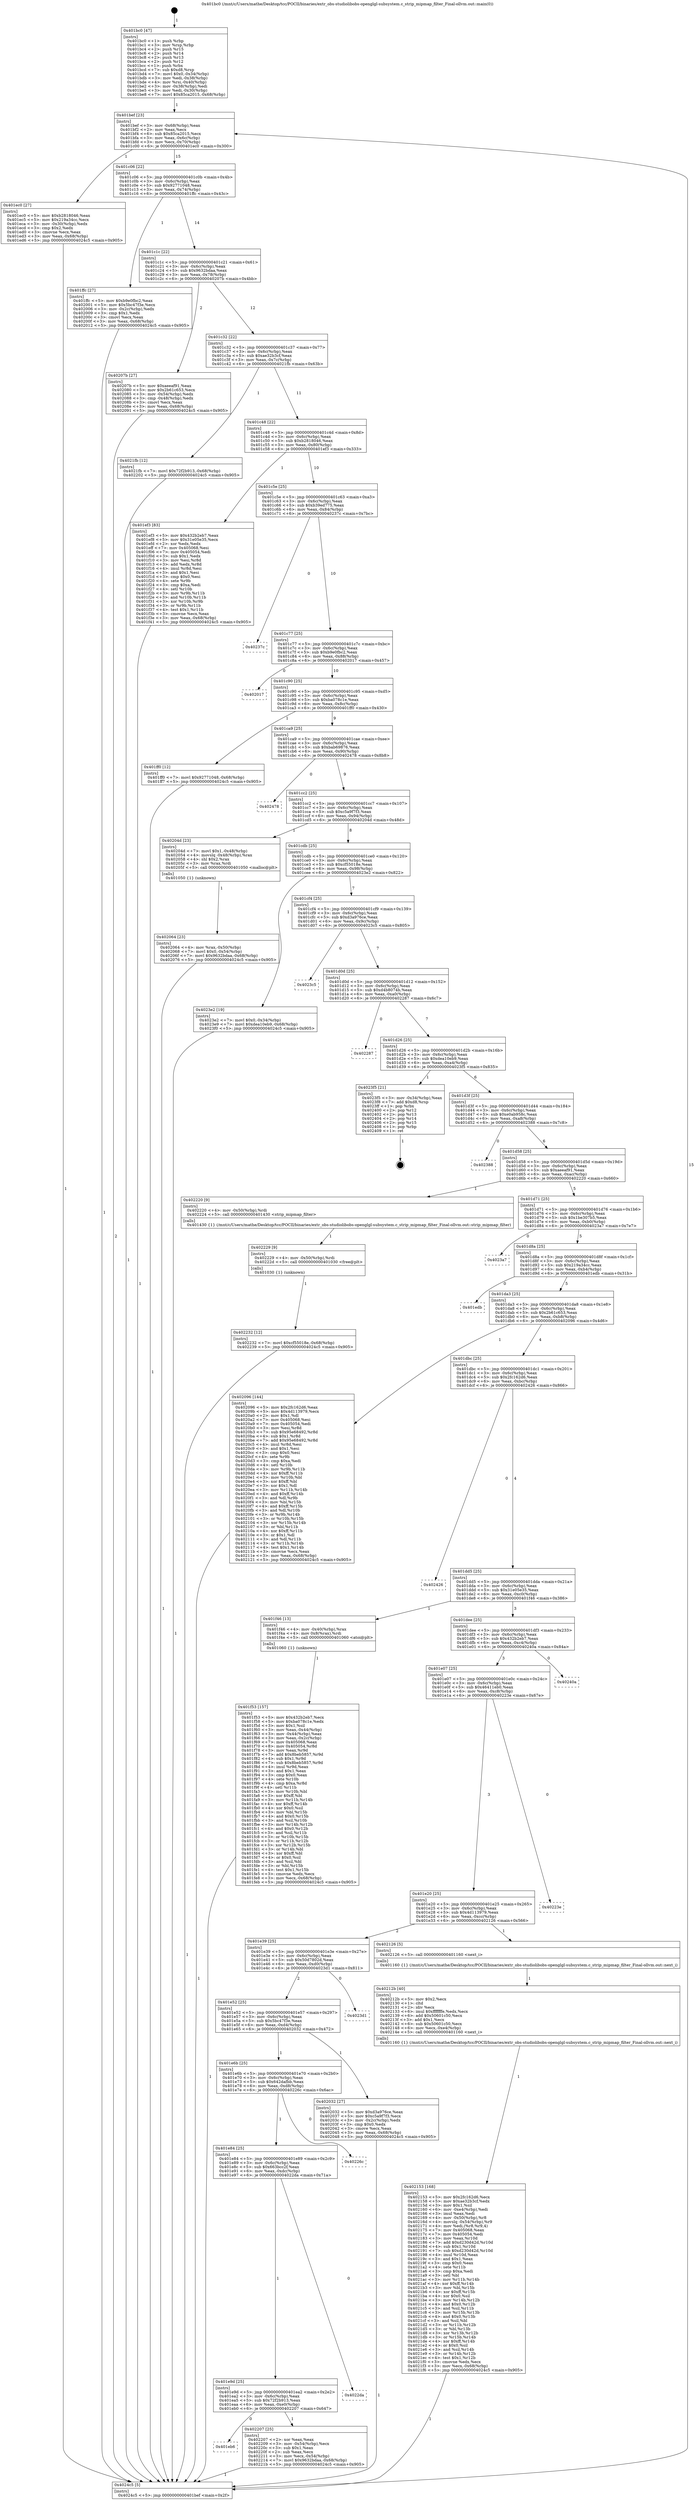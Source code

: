 digraph "0x401bc0" {
  label = "0x401bc0 (/mnt/c/Users/mathe/Desktop/tcc/POCII/binaries/extr_obs-studiolibobs-openglgl-subsystem.c_strip_mipmap_filter_Final-ollvm.out::main(0))"
  labelloc = "t"
  node[shape=record]

  Entry [label="",width=0.3,height=0.3,shape=circle,fillcolor=black,style=filled]
  "0x401bef" [label="{
     0x401bef [23]\l
     | [instrs]\l
     &nbsp;&nbsp;0x401bef \<+3\>: mov -0x68(%rbp),%eax\l
     &nbsp;&nbsp;0x401bf2 \<+2\>: mov %eax,%ecx\l
     &nbsp;&nbsp;0x401bf4 \<+6\>: sub $0x85ca2015,%ecx\l
     &nbsp;&nbsp;0x401bfa \<+3\>: mov %eax,-0x6c(%rbp)\l
     &nbsp;&nbsp;0x401bfd \<+3\>: mov %ecx,-0x70(%rbp)\l
     &nbsp;&nbsp;0x401c00 \<+6\>: je 0000000000401ec0 \<main+0x300\>\l
  }"]
  "0x401ec0" [label="{
     0x401ec0 [27]\l
     | [instrs]\l
     &nbsp;&nbsp;0x401ec0 \<+5\>: mov $0xb2818046,%eax\l
     &nbsp;&nbsp;0x401ec5 \<+5\>: mov $0x219a34cc,%ecx\l
     &nbsp;&nbsp;0x401eca \<+3\>: mov -0x30(%rbp),%edx\l
     &nbsp;&nbsp;0x401ecd \<+3\>: cmp $0x2,%edx\l
     &nbsp;&nbsp;0x401ed0 \<+3\>: cmovne %ecx,%eax\l
     &nbsp;&nbsp;0x401ed3 \<+3\>: mov %eax,-0x68(%rbp)\l
     &nbsp;&nbsp;0x401ed6 \<+5\>: jmp 00000000004024c5 \<main+0x905\>\l
  }"]
  "0x401c06" [label="{
     0x401c06 [22]\l
     | [instrs]\l
     &nbsp;&nbsp;0x401c06 \<+5\>: jmp 0000000000401c0b \<main+0x4b\>\l
     &nbsp;&nbsp;0x401c0b \<+3\>: mov -0x6c(%rbp),%eax\l
     &nbsp;&nbsp;0x401c0e \<+5\>: sub $0x92771048,%eax\l
     &nbsp;&nbsp;0x401c13 \<+3\>: mov %eax,-0x74(%rbp)\l
     &nbsp;&nbsp;0x401c16 \<+6\>: je 0000000000401ffc \<main+0x43c\>\l
  }"]
  "0x4024c5" [label="{
     0x4024c5 [5]\l
     | [instrs]\l
     &nbsp;&nbsp;0x4024c5 \<+5\>: jmp 0000000000401bef \<main+0x2f\>\l
  }"]
  "0x401bc0" [label="{
     0x401bc0 [47]\l
     | [instrs]\l
     &nbsp;&nbsp;0x401bc0 \<+1\>: push %rbp\l
     &nbsp;&nbsp;0x401bc1 \<+3\>: mov %rsp,%rbp\l
     &nbsp;&nbsp;0x401bc4 \<+2\>: push %r15\l
     &nbsp;&nbsp;0x401bc6 \<+2\>: push %r14\l
     &nbsp;&nbsp;0x401bc8 \<+2\>: push %r13\l
     &nbsp;&nbsp;0x401bca \<+2\>: push %r12\l
     &nbsp;&nbsp;0x401bcc \<+1\>: push %rbx\l
     &nbsp;&nbsp;0x401bcd \<+7\>: sub $0xd8,%rsp\l
     &nbsp;&nbsp;0x401bd4 \<+7\>: movl $0x0,-0x34(%rbp)\l
     &nbsp;&nbsp;0x401bdb \<+3\>: mov %edi,-0x38(%rbp)\l
     &nbsp;&nbsp;0x401bde \<+4\>: mov %rsi,-0x40(%rbp)\l
     &nbsp;&nbsp;0x401be2 \<+3\>: mov -0x38(%rbp),%edi\l
     &nbsp;&nbsp;0x401be5 \<+3\>: mov %edi,-0x30(%rbp)\l
     &nbsp;&nbsp;0x401be8 \<+7\>: movl $0x85ca2015,-0x68(%rbp)\l
  }"]
  Exit [label="",width=0.3,height=0.3,shape=circle,fillcolor=black,style=filled,peripheries=2]
  "0x401ffc" [label="{
     0x401ffc [27]\l
     | [instrs]\l
     &nbsp;&nbsp;0x401ffc \<+5\>: mov $0xb9e0fbc2,%eax\l
     &nbsp;&nbsp;0x402001 \<+5\>: mov $0x5bc47f3e,%ecx\l
     &nbsp;&nbsp;0x402006 \<+3\>: mov -0x2c(%rbp),%edx\l
     &nbsp;&nbsp;0x402009 \<+3\>: cmp $0x1,%edx\l
     &nbsp;&nbsp;0x40200c \<+3\>: cmovl %ecx,%eax\l
     &nbsp;&nbsp;0x40200f \<+3\>: mov %eax,-0x68(%rbp)\l
     &nbsp;&nbsp;0x402012 \<+5\>: jmp 00000000004024c5 \<main+0x905\>\l
  }"]
  "0x401c1c" [label="{
     0x401c1c [22]\l
     | [instrs]\l
     &nbsp;&nbsp;0x401c1c \<+5\>: jmp 0000000000401c21 \<main+0x61\>\l
     &nbsp;&nbsp;0x401c21 \<+3\>: mov -0x6c(%rbp),%eax\l
     &nbsp;&nbsp;0x401c24 \<+5\>: sub $0x9632bdaa,%eax\l
     &nbsp;&nbsp;0x401c29 \<+3\>: mov %eax,-0x78(%rbp)\l
     &nbsp;&nbsp;0x401c2c \<+6\>: je 000000000040207b \<main+0x4bb\>\l
  }"]
  "0x402232" [label="{
     0x402232 [12]\l
     | [instrs]\l
     &nbsp;&nbsp;0x402232 \<+7\>: movl $0xcf55018e,-0x68(%rbp)\l
     &nbsp;&nbsp;0x402239 \<+5\>: jmp 00000000004024c5 \<main+0x905\>\l
  }"]
  "0x40207b" [label="{
     0x40207b [27]\l
     | [instrs]\l
     &nbsp;&nbsp;0x40207b \<+5\>: mov $0xaeeaf91,%eax\l
     &nbsp;&nbsp;0x402080 \<+5\>: mov $0x2b61c653,%ecx\l
     &nbsp;&nbsp;0x402085 \<+3\>: mov -0x54(%rbp),%edx\l
     &nbsp;&nbsp;0x402088 \<+3\>: cmp -0x48(%rbp),%edx\l
     &nbsp;&nbsp;0x40208b \<+3\>: cmovl %ecx,%eax\l
     &nbsp;&nbsp;0x40208e \<+3\>: mov %eax,-0x68(%rbp)\l
     &nbsp;&nbsp;0x402091 \<+5\>: jmp 00000000004024c5 \<main+0x905\>\l
  }"]
  "0x401c32" [label="{
     0x401c32 [22]\l
     | [instrs]\l
     &nbsp;&nbsp;0x401c32 \<+5\>: jmp 0000000000401c37 \<main+0x77\>\l
     &nbsp;&nbsp;0x401c37 \<+3\>: mov -0x6c(%rbp),%eax\l
     &nbsp;&nbsp;0x401c3a \<+5\>: sub $0xae32b3cf,%eax\l
     &nbsp;&nbsp;0x401c3f \<+3\>: mov %eax,-0x7c(%rbp)\l
     &nbsp;&nbsp;0x401c42 \<+6\>: je 00000000004021fb \<main+0x63b\>\l
  }"]
  "0x402229" [label="{
     0x402229 [9]\l
     | [instrs]\l
     &nbsp;&nbsp;0x402229 \<+4\>: mov -0x50(%rbp),%rdi\l
     &nbsp;&nbsp;0x40222d \<+5\>: call 0000000000401030 \<free@plt\>\l
     | [calls]\l
     &nbsp;&nbsp;0x401030 \{1\} (unknown)\l
  }"]
  "0x4021fb" [label="{
     0x4021fb [12]\l
     | [instrs]\l
     &nbsp;&nbsp;0x4021fb \<+7\>: movl $0x72f2b913,-0x68(%rbp)\l
     &nbsp;&nbsp;0x402202 \<+5\>: jmp 00000000004024c5 \<main+0x905\>\l
  }"]
  "0x401c48" [label="{
     0x401c48 [22]\l
     | [instrs]\l
     &nbsp;&nbsp;0x401c48 \<+5\>: jmp 0000000000401c4d \<main+0x8d\>\l
     &nbsp;&nbsp;0x401c4d \<+3\>: mov -0x6c(%rbp),%eax\l
     &nbsp;&nbsp;0x401c50 \<+5\>: sub $0xb2818046,%eax\l
     &nbsp;&nbsp;0x401c55 \<+3\>: mov %eax,-0x80(%rbp)\l
     &nbsp;&nbsp;0x401c58 \<+6\>: je 0000000000401ef3 \<main+0x333\>\l
  }"]
  "0x401eb6" [label="{
     0x401eb6\l
  }", style=dashed]
  "0x401ef3" [label="{
     0x401ef3 [83]\l
     | [instrs]\l
     &nbsp;&nbsp;0x401ef3 \<+5\>: mov $0x432b2eb7,%eax\l
     &nbsp;&nbsp;0x401ef8 \<+5\>: mov $0x31e05e35,%ecx\l
     &nbsp;&nbsp;0x401efd \<+2\>: xor %edx,%edx\l
     &nbsp;&nbsp;0x401eff \<+7\>: mov 0x405068,%esi\l
     &nbsp;&nbsp;0x401f06 \<+7\>: mov 0x405054,%edi\l
     &nbsp;&nbsp;0x401f0d \<+3\>: sub $0x1,%edx\l
     &nbsp;&nbsp;0x401f10 \<+3\>: mov %esi,%r8d\l
     &nbsp;&nbsp;0x401f13 \<+3\>: add %edx,%r8d\l
     &nbsp;&nbsp;0x401f16 \<+4\>: imul %r8d,%esi\l
     &nbsp;&nbsp;0x401f1a \<+3\>: and $0x1,%esi\l
     &nbsp;&nbsp;0x401f1d \<+3\>: cmp $0x0,%esi\l
     &nbsp;&nbsp;0x401f20 \<+4\>: sete %r9b\l
     &nbsp;&nbsp;0x401f24 \<+3\>: cmp $0xa,%edi\l
     &nbsp;&nbsp;0x401f27 \<+4\>: setl %r10b\l
     &nbsp;&nbsp;0x401f2b \<+3\>: mov %r9b,%r11b\l
     &nbsp;&nbsp;0x401f2e \<+3\>: and %r10b,%r11b\l
     &nbsp;&nbsp;0x401f31 \<+3\>: xor %r10b,%r9b\l
     &nbsp;&nbsp;0x401f34 \<+3\>: or %r9b,%r11b\l
     &nbsp;&nbsp;0x401f37 \<+4\>: test $0x1,%r11b\l
     &nbsp;&nbsp;0x401f3b \<+3\>: cmovne %ecx,%eax\l
     &nbsp;&nbsp;0x401f3e \<+3\>: mov %eax,-0x68(%rbp)\l
     &nbsp;&nbsp;0x401f41 \<+5\>: jmp 00000000004024c5 \<main+0x905\>\l
  }"]
  "0x401c5e" [label="{
     0x401c5e [25]\l
     | [instrs]\l
     &nbsp;&nbsp;0x401c5e \<+5\>: jmp 0000000000401c63 \<main+0xa3\>\l
     &nbsp;&nbsp;0x401c63 \<+3\>: mov -0x6c(%rbp),%eax\l
     &nbsp;&nbsp;0x401c66 \<+5\>: sub $0xb39ed775,%eax\l
     &nbsp;&nbsp;0x401c6b \<+6\>: mov %eax,-0x84(%rbp)\l
     &nbsp;&nbsp;0x401c71 \<+6\>: je 000000000040237c \<main+0x7bc\>\l
  }"]
  "0x402207" [label="{
     0x402207 [25]\l
     | [instrs]\l
     &nbsp;&nbsp;0x402207 \<+2\>: xor %eax,%eax\l
     &nbsp;&nbsp;0x402209 \<+3\>: mov -0x54(%rbp),%ecx\l
     &nbsp;&nbsp;0x40220c \<+3\>: sub $0x1,%eax\l
     &nbsp;&nbsp;0x40220f \<+2\>: sub %eax,%ecx\l
     &nbsp;&nbsp;0x402211 \<+3\>: mov %ecx,-0x54(%rbp)\l
     &nbsp;&nbsp;0x402214 \<+7\>: movl $0x9632bdaa,-0x68(%rbp)\l
     &nbsp;&nbsp;0x40221b \<+5\>: jmp 00000000004024c5 \<main+0x905\>\l
  }"]
  "0x40237c" [label="{
     0x40237c\l
  }", style=dashed]
  "0x401c77" [label="{
     0x401c77 [25]\l
     | [instrs]\l
     &nbsp;&nbsp;0x401c77 \<+5\>: jmp 0000000000401c7c \<main+0xbc\>\l
     &nbsp;&nbsp;0x401c7c \<+3\>: mov -0x6c(%rbp),%eax\l
     &nbsp;&nbsp;0x401c7f \<+5\>: sub $0xb9e0fbc2,%eax\l
     &nbsp;&nbsp;0x401c84 \<+6\>: mov %eax,-0x88(%rbp)\l
     &nbsp;&nbsp;0x401c8a \<+6\>: je 0000000000402017 \<main+0x457\>\l
  }"]
  "0x401e9d" [label="{
     0x401e9d [25]\l
     | [instrs]\l
     &nbsp;&nbsp;0x401e9d \<+5\>: jmp 0000000000401ea2 \<main+0x2e2\>\l
     &nbsp;&nbsp;0x401ea2 \<+3\>: mov -0x6c(%rbp),%eax\l
     &nbsp;&nbsp;0x401ea5 \<+5\>: sub $0x72f2b913,%eax\l
     &nbsp;&nbsp;0x401eaa \<+6\>: mov %eax,-0xe0(%rbp)\l
     &nbsp;&nbsp;0x401eb0 \<+6\>: je 0000000000402207 \<main+0x647\>\l
  }"]
  "0x402017" [label="{
     0x402017\l
  }", style=dashed]
  "0x401c90" [label="{
     0x401c90 [25]\l
     | [instrs]\l
     &nbsp;&nbsp;0x401c90 \<+5\>: jmp 0000000000401c95 \<main+0xd5\>\l
     &nbsp;&nbsp;0x401c95 \<+3\>: mov -0x6c(%rbp),%eax\l
     &nbsp;&nbsp;0x401c98 \<+5\>: sub $0xba078c1e,%eax\l
     &nbsp;&nbsp;0x401c9d \<+6\>: mov %eax,-0x8c(%rbp)\l
     &nbsp;&nbsp;0x401ca3 \<+6\>: je 0000000000401ff0 \<main+0x430\>\l
  }"]
  "0x4022da" [label="{
     0x4022da\l
  }", style=dashed]
  "0x401ff0" [label="{
     0x401ff0 [12]\l
     | [instrs]\l
     &nbsp;&nbsp;0x401ff0 \<+7\>: movl $0x92771048,-0x68(%rbp)\l
     &nbsp;&nbsp;0x401ff7 \<+5\>: jmp 00000000004024c5 \<main+0x905\>\l
  }"]
  "0x401ca9" [label="{
     0x401ca9 [25]\l
     | [instrs]\l
     &nbsp;&nbsp;0x401ca9 \<+5\>: jmp 0000000000401cae \<main+0xee\>\l
     &nbsp;&nbsp;0x401cae \<+3\>: mov -0x6c(%rbp),%eax\l
     &nbsp;&nbsp;0x401cb1 \<+5\>: sub $0xbab69876,%eax\l
     &nbsp;&nbsp;0x401cb6 \<+6\>: mov %eax,-0x90(%rbp)\l
     &nbsp;&nbsp;0x401cbc \<+6\>: je 0000000000402478 \<main+0x8b8\>\l
  }"]
  "0x401e84" [label="{
     0x401e84 [25]\l
     | [instrs]\l
     &nbsp;&nbsp;0x401e84 \<+5\>: jmp 0000000000401e89 \<main+0x2c9\>\l
     &nbsp;&nbsp;0x401e89 \<+3\>: mov -0x6c(%rbp),%eax\l
     &nbsp;&nbsp;0x401e8c \<+5\>: sub $0x663bcc2f,%eax\l
     &nbsp;&nbsp;0x401e91 \<+6\>: mov %eax,-0xdc(%rbp)\l
     &nbsp;&nbsp;0x401e97 \<+6\>: je 00000000004022da \<main+0x71a\>\l
  }"]
  "0x402478" [label="{
     0x402478\l
  }", style=dashed]
  "0x401cc2" [label="{
     0x401cc2 [25]\l
     | [instrs]\l
     &nbsp;&nbsp;0x401cc2 \<+5\>: jmp 0000000000401cc7 \<main+0x107\>\l
     &nbsp;&nbsp;0x401cc7 \<+3\>: mov -0x6c(%rbp),%eax\l
     &nbsp;&nbsp;0x401cca \<+5\>: sub $0xc5a9f7f3,%eax\l
     &nbsp;&nbsp;0x401ccf \<+6\>: mov %eax,-0x94(%rbp)\l
     &nbsp;&nbsp;0x401cd5 \<+6\>: je 000000000040204d \<main+0x48d\>\l
  }"]
  "0x40226c" [label="{
     0x40226c\l
  }", style=dashed]
  "0x40204d" [label="{
     0x40204d [23]\l
     | [instrs]\l
     &nbsp;&nbsp;0x40204d \<+7\>: movl $0x1,-0x48(%rbp)\l
     &nbsp;&nbsp;0x402054 \<+4\>: movslq -0x48(%rbp),%rax\l
     &nbsp;&nbsp;0x402058 \<+4\>: shl $0x2,%rax\l
     &nbsp;&nbsp;0x40205c \<+3\>: mov %rax,%rdi\l
     &nbsp;&nbsp;0x40205f \<+5\>: call 0000000000401050 \<malloc@plt\>\l
     | [calls]\l
     &nbsp;&nbsp;0x401050 \{1\} (unknown)\l
  }"]
  "0x401cdb" [label="{
     0x401cdb [25]\l
     | [instrs]\l
     &nbsp;&nbsp;0x401cdb \<+5\>: jmp 0000000000401ce0 \<main+0x120\>\l
     &nbsp;&nbsp;0x401ce0 \<+3\>: mov -0x6c(%rbp),%eax\l
     &nbsp;&nbsp;0x401ce3 \<+5\>: sub $0xcf55018e,%eax\l
     &nbsp;&nbsp;0x401ce8 \<+6\>: mov %eax,-0x98(%rbp)\l
     &nbsp;&nbsp;0x401cee \<+6\>: je 00000000004023e2 \<main+0x822\>\l
  }"]
  "0x402153" [label="{
     0x402153 [168]\l
     | [instrs]\l
     &nbsp;&nbsp;0x402153 \<+5\>: mov $0x2fc162d6,%ecx\l
     &nbsp;&nbsp;0x402158 \<+5\>: mov $0xae32b3cf,%edx\l
     &nbsp;&nbsp;0x40215d \<+3\>: mov $0x1,%sil\l
     &nbsp;&nbsp;0x402160 \<+6\>: mov -0xe4(%rbp),%edi\l
     &nbsp;&nbsp;0x402166 \<+3\>: imul %eax,%edi\l
     &nbsp;&nbsp;0x402169 \<+4\>: mov -0x50(%rbp),%r8\l
     &nbsp;&nbsp;0x40216d \<+4\>: movslq -0x54(%rbp),%r9\l
     &nbsp;&nbsp;0x402171 \<+4\>: mov %edi,(%r8,%r9,4)\l
     &nbsp;&nbsp;0x402175 \<+7\>: mov 0x405068,%eax\l
     &nbsp;&nbsp;0x40217c \<+7\>: mov 0x405054,%edi\l
     &nbsp;&nbsp;0x402183 \<+3\>: mov %eax,%r10d\l
     &nbsp;&nbsp;0x402186 \<+7\>: add $0xd230d42d,%r10d\l
     &nbsp;&nbsp;0x40218d \<+4\>: sub $0x1,%r10d\l
     &nbsp;&nbsp;0x402191 \<+7\>: sub $0xd230d42d,%r10d\l
     &nbsp;&nbsp;0x402198 \<+4\>: imul %r10d,%eax\l
     &nbsp;&nbsp;0x40219c \<+3\>: and $0x1,%eax\l
     &nbsp;&nbsp;0x40219f \<+3\>: cmp $0x0,%eax\l
     &nbsp;&nbsp;0x4021a2 \<+4\>: sete %r11b\l
     &nbsp;&nbsp;0x4021a6 \<+3\>: cmp $0xa,%edi\l
     &nbsp;&nbsp;0x4021a9 \<+3\>: setl %bl\l
     &nbsp;&nbsp;0x4021ac \<+3\>: mov %r11b,%r14b\l
     &nbsp;&nbsp;0x4021af \<+4\>: xor $0xff,%r14b\l
     &nbsp;&nbsp;0x4021b3 \<+3\>: mov %bl,%r15b\l
     &nbsp;&nbsp;0x4021b6 \<+4\>: xor $0xff,%r15b\l
     &nbsp;&nbsp;0x4021ba \<+4\>: xor $0x0,%sil\l
     &nbsp;&nbsp;0x4021be \<+3\>: mov %r14b,%r12b\l
     &nbsp;&nbsp;0x4021c1 \<+4\>: and $0x0,%r12b\l
     &nbsp;&nbsp;0x4021c5 \<+3\>: and %sil,%r11b\l
     &nbsp;&nbsp;0x4021c8 \<+3\>: mov %r15b,%r13b\l
     &nbsp;&nbsp;0x4021cb \<+4\>: and $0x0,%r13b\l
     &nbsp;&nbsp;0x4021cf \<+3\>: and %sil,%bl\l
     &nbsp;&nbsp;0x4021d2 \<+3\>: or %r11b,%r12b\l
     &nbsp;&nbsp;0x4021d5 \<+3\>: or %bl,%r13b\l
     &nbsp;&nbsp;0x4021d8 \<+3\>: xor %r13b,%r12b\l
     &nbsp;&nbsp;0x4021db \<+3\>: or %r15b,%r14b\l
     &nbsp;&nbsp;0x4021de \<+4\>: xor $0xff,%r14b\l
     &nbsp;&nbsp;0x4021e2 \<+4\>: or $0x0,%sil\l
     &nbsp;&nbsp;0x4021e6 \<+3\>: and %sil,%r14b\l
     &nbsp;&nbsp;0x4021e9 \<+3\>: or %r14b,%r12b\l
     &nbsp;&nbsp;0x4021ec \<+4\>: test $0x1,%r12b\l
     &nbsp;&nbsp;0x4021f0 \<+3\>: cmovne %edx,%ecx\l
     &nbsp;&nbsp;0x4021f3 \<+3\>: mov %ecx,-0x68(%rbp)\l
     &nbsp;&nbsp;0x4021f6 \<+5\>: jmp 00000000004024c5 \<main+0x905\>\l
  }"]
  "0x4023e2" [label="{
     0x4023e2 [19]\l
     | [instrs]\l
     &nbsp;&nbsp;0x4023e2 \<+7\>: movl $0x0,-0x34(%rbp)\l
     &nbsp;&nbsp;0x4023e9 \<+7\>: movl $0xdea10eb9,-0x68(%rbp)\l
     &nbsp;&nbsp;0x4023f0 \<+5\>: jmp 00000000004024c5 \<main+0x905\>\l
  }"]
  "0x401cf4" [label="{
     0x401cf4 [25]\l
     | [instrs]\l
     &nbsp;&nbsp;0x401cf4 \<+5\>: jmp 0000000000401cf9 \<main+0x139\>\l
     &nbsp;&nbsp;0x401cf9 \<+3\>: mov -0x6c(%rbp),%eax\l
     &nbsp;&nbsp;0x401cfc \<+5\>: sub $0xd3a976ce,%eax\l
     &nbsp;&nbsp;0x401d01 \<+6\>: mov %eax,-0x9c(%rbp)\l
     &nbsp;&nbsp;0x401d07 \<+6\>: je 00000000004023c5 \<main+0x805\>\l
  }"]
  "0x40212b" [label="{
     0x40212b [40]\l
     | [instrs]\l
     &nbsp;&nbsp;0x40212b \<+5\>: mov $0x2,%ecx\l
     &nbsp;&nbsp;0x402130 \<+1\>: cltd\l
     &nbsp;&nbsp;0x402131 \<+2\>: idiv %ecx\l
     &nbsp;&nbsp;0x402133 \<+6\>: imul $0xfffffffe,%edx,%ecx\l
     &nbsp;&nbsp;0x402139 \<+6\>: add $0x50601c50,%ecx\l
     &nbsp;&nbsp;0x40213f \<+3\>: add $0x1,%ecx\l
     &nbsp;&nbsp;0x402142 \<+6\>: sub $0x50601c50,%ecx\l
     &nbsp;&nbsp;0x402148 \<+6\>: mov %ecx,-0xe4(%rbp)\l
     &nbsp;&nbsp;0x40214e \<+5\>: call 0000000000401160 \<next_i\>\l
     | [calls]\l
     &nbsp;&nbsp;0x401160 \{1\} (/mnt/c/Users/mathe/Desktop/tcc/POCII/binaries/extr_obs-studiolibobs-openglgl-subsystem.c_strip_mipmap_filter_Final-ollvm.out::next_i)\l
  }"]
  "0x4023c5" [label="{
     0x4023c5\l
  }", style=dashed]
  "0x401d0d" [label="{
     0x401d0d [25]\l
     | [instrs]\l
     &nbsp;&nbsp;0x401d0d \<+5\>: jmp 0000000000401d12 \<main+0x152\>\l
     &nbsp;&nbsp;0x401d12 \<+3\>: mov -0x6c(%rbp),%eax\l
     &nbsp;&nbsp;0x401d15 \<+5\>: sub $0xd4b8074b,%eax\l
     &nbsp;&nbsp;0x401d1a \<+6\>: mov %eax,-0xa0(%rbp)\l
     &nbsp;&nbsp;0x401d20 \<+6\>: je 0000000000402287 \<main+0x6c7\>\l
  }"]
  "0x402064" [label="{
     0x402064 [23]\l
     | [instrs]\l
     &nbsp;&nbsp;0x402064 \<+4\>: mov %rax,-0x50(%rbp)\l
     &nbsp;&nbsp;0x402068 \<+7\>: movl $0x0,-0x54(%rbp)\l
     &nbsp;&nbsp;0x40206f \<+7\>: movl $0x9632bdaa,-0x68(%rbp)\l
     &nbsp;&nbsp;0x402076 \<+5\>: jmp 00000000004024c5 \<main+0x905\>\l
  }"]
  "0x402287" [label="{
     0x402287\l
  }", style=dashed]
  "0x401d26" [label="{
     0x401d26 [25]\l
     | [instrs]\l
     &nbsp;&nbsp;0x401d26 \<+5\>: jmp 0000000000401d2b \<main+0x16b\>\l
     &nbsp;&nbsp;0x401d2b \<+3\>: mov -0x6c(%rbp),%eax\l
     &nbsp;&nbsp;0x401d2e \<+5\>: sub $0xdea10eb9,%eax\l
     &nbsp;&nbsp;0x401d33 \<+6\>: mov %eax,-0xa4(%rbp)\l
     &nbsp;&nbsp;0x401d39 \<+6\>: je 00000000004023f5 \<main+0x835\>\l
  }"]
  "0x401e6b" [label="{
     0x401e6b [25]\l
     | [instrs]\l
     &nbsp;&nbsp;0x401e6b \<+5\>: jmp 0000000000401e70 \<main+0x2b0\>\l
     &nbsp;&nbsp;0x401e70 \<+3\>: mov -0x6c(%rbp),%eax\l
     &nbsp;&nbsp;0x401e73 \<+5\>: sub $0x642dafbb,%eax\l
     &nbsp;&nbsp;0x401e78 \<+6\>: mov %eax,-0xd8(%rbp)\l
     &nbsp;&nbsp;0x401e7e \<+6\>: je 000000000040226c \<main+0x6ac\>\l
  }"]
  "0x4023f5" [label="{
     0x4023f5 [21]\l
     | [instrs]\l
     &nbsp;&nbsp;0x4023f5 \<+3\>: mov -0x34(%rbp),%eax\l
     &nbsp;&nbsp;0x4023f8 \<+7\>: add $0xd8,%rsp\l
     &nbsp;&nbsp;0x4023ff \<+1\>: pop %rbx\l
     &nbsp;&nbsp;0x402400 \<+2\>: pop %r12\l
     &nbsp;&nbsp;0x402402 \<+2\>: pop %r13\l
     &nbsp;&nbsp;0x402404 \<+2\>: pop %r14\l
     &nbsp;&nbsp;0x402406 \<+2\>: pop %r15\l
     &nbsp;&nbsp;0x402408 \<+1\>: pop %rbp\l
     &nbsp;&nbsp;0x402409 \<+1\>: ret\l
  }"]
  "0x401d3f" [label="{
     0x401d3f [25]\l
     | [instrs]\l
     &nbsp;&nbsp;0x401d3f \<+5\>: jmp 0000000000401d44 \<main+0x184\>\l
     &nbsp;&nbsp;0x401d44 \<+3\>: mov -0x6c(%rbp),%eax\l
     &nbsp;&nbsp;0x401d47 \<+5\>: sub $0xe0ab958c,%eax\l
     &nbsp;&nbsp;0x401d4c \<+6\>: mov %eax,-0xa8(%rbp)\l
     &nbsp;&nbsp;0x401d52 \<+6\>: je 0000000000402388 \<main+0x7c8\>\l
  }"]
  "0x402032" [label="{
     0x402032 [27]\l
     | [instrs]\l
     &nbsp;&nbsp;0x402032 \<+5\>: mov $0xd3a976ce,%eax\l
     &nbsp;&nbsp;0x402037 \<+5\>: mov $0xc5a9f7f3,%ecx\l
     &nbsp;&nbsp;0x40203c \<+3\>: mov -0x2c(%rbp),%edx\l
     &nbsp;&nbsp;0x40203f \<+3\>: cmp $0x0,%edx\l
     &nbsp;&nbsp;0x402042 \<+3\>: cmove %ecx,%eax\l
     &nbsp;&nbsp;0x402045 \<+3\>: mov %eax,-0x68(%rbp)\l
     &nbsp;&nbsp;0x402048 \<+5\>: jmp 00000000004024c5 \<main+0x905\>\l
  }"]
  "0x402388" [label="{
     0x402388\l
  }", style=dashed]
  "0x401d58" [label="{
     0x401d58 [25]\l
     | [instrs]\l
     &nbsp;&nbsp;0x401d58 \<+5\>: jmp 0000000000401d5d \<main+0x19d\>\l
     &nbsp;&nbsp;0x401d5d \<+3\>: mov -0x6c(%rbp),%eax\l
     &nbsp;&nbsp;0x401d60 \<+5\>: sub $0xaeeaf91,%eax\l
     &nbsp;&nbsp;0x401d65 \<+6\>: mov %eax,-0xac(%rbp)\l
     &nbsp;&nbsp;0x401d6b \<+6\>: je 0000000000402220 \<main+0x660\>\l
  }"]
  "0x401e52" [label="{
     0x401e52 [25]\l
     | [instrs]\l
     &nbsp;&nbsp;0x401e52 \<+5\>: jmp 0000000000401e57 \<main+0x297\>\l
     &nbsp;&nbsp;0x401e57 \<+3\>: mov -0x6c(%rbp),%eax\l
     &nbsp;&nbsp;0x401e5a \<+5\>: sub $0x5bc47f3e,%eax\l
     &nbsp;&nbsp;0x401e5f \<+6\>: mov %eax,-0xd4(%rbp)\l
     &nbsp;&nbsp;0x401e65 \<+6\>: je 0000000000402032 \<main+0x472\>\l
  }"]
  "0x402220" [label="{
     0x402220 [9]\l
     | [instrs]\l
     &nbsp;&nbsp;0x402220 \<+4\>: mov -0x50(%rbp),%rdi\l
     &nbsp;&nbsp;0x402224 \<+5\>: call 0000000000401430 \<strip_mipmap_filter\>\l
     | [calls]\l
     &nbsp;&nbsp;0x401430 \{1\} (/mnt/c/Users/mathe/Desktop/tcc/POCII/binaries/extr_obs-studiolibobs-openglgl-subsystem.c_strip_mipmap_filter_Final-ollvm.out::strip_mipmap_filter)\l
  }"]
  "0x401d71" [label="{
     0x401d71 [25]\l
     | [instrs]\l
     &nbsp;&nbsp;0x401d71 \<+5\>: jmp 0000000000401d76 \<main+0x1b6\>\l
     &nbsp;&nbsp;0x401d76 \<+3\>: mov -0x6c(%rbp),%eax\l
     &nbsp;&nbsp;0x401d79 \<+5\>: sub $0x1be307b5,%eax\l
     &nbsp;&nbsp;0x401d7e \<+6\>: mov %eax,-0xb0(%rbp)\l
     &nbsp;&nbsp;0x401d84 \<+6\>: je 00000000004023a7 \<main+0x7e7\>\l
  }"]
  "0x4023d1" [label="{
     0x4023d1\l
  }", style=dashed]
  "0x4023a7" [label="{
     0x4023a7\l
  }", style=dashed]
  "0x401d8a" [label="{
     0x401d8a [25]\l
     | [instrs]\l
     &nbsp;&nbsp;0x401d8a \<+5\>: jmp 0000000000401d8f \<main+0x1cf\>\l
     &nbsp;&nbsp;0x401d8f \<+3\>: mov -0x6c(%rbp),%eax\l
     &nbsp;&nbsp;0x401d92 \<+5\>: sub $0x219a34cc,%eax\l
     &nbsp;&nbsp;0x401d97 \<+6\>: mov %eax,-0xb4(%rbp)\l
     &nbsp;&nbsp;0x401d9d \<+6\>: je 0000000000401edb \<main+0x31b\>\l
  }"]
  "0x401e39" [label="{
     0x401e39 [25]\l
     | [instrs]\l
     &nbsp;&nbsp;0x401e39 \<+5\>: jmp 0000000000401e3e \<main+0x27e\>\l
     &nbsp;&nbsp;0x401e3e \<+3\>: mov -0x6c(%rbp),%eax\l
     &nbsp;&nbsp;0x401e41 \<+5\>: sub $0x50d7802d,%eax\l
     &nbsp;&nbsp;0x401e46 \<+6\>: mov %eax,-0xd0(%rbp)\l
     &nbsp;&nbsp;0x401e4c \<+6\>: je 00000000004023d1 \<main+0x811\>\l
  }"]
  "0x401edb" [label="{
     0x401edb\l
  }", style=dashed]
  "0x401da3" [label="{
     0x401da3 [25]\l
     | [instrs]\l
     &nbsp;&nbsp;0x401da3 \<+5\>: jmp 0000000000401da8 \<main+0x1e8\>\l
     &nbsp;&nbsp;0x401da8 \<+3\>: mov -0x6c(%rbp),%eax\l
     &nbsp;&nbsp;0x401dab \<+5\>: sub $0x2b61c653,%eax\l
     &nbsp;&nbsp;0x401db0 \<+6\>: mov %eax,-0xb8(%rbp)\l
     &nbsp;&nbsp;0x401db6 \<+6\>: je 0000000000402096 \<main+0x4d6\>\l
  }"]
  "0x402126" [label="{
     0x402126 [5]\l
     | [instrs]\l
     &nbsp;&nbsp;0x402126 \<+5\>: call 0000000000401160 \<next_i\>\l
     | [calls]\l
     &nbsp;&nbsp;0x401160 \{1\} (/mnt/c/Users/mathe/Desktop/tcc/POCII/binaries/extr_obs-studiolibobs-openglgl-subsystem.c_strip_mipmap_filter_Final-ollvm.out::next_i)\l
  }"]
  "0x402096" [label="{
     0x402096 [144]\l
     | [instrs]\l
     &nbsp;&nbsp;0x402096 \<+5\>: mov $0x2fc162d6,%eax\l
     &nbsp;&nbsp;0x40209b \<+5\>: mov $0x4d113979,%ecx\l
     &nbsp;&nbsp;0x4020a0 \<+2\>: mov $0x1,%dl\l
     &nbsp;&nbsp;0x4020a2 \<+7\>: mov 0x405068,%esi\l
     &nbsp;&nbsp;0x4020a9 \<+7\>: mov 0x405054,%edi\l
     &nbsp;&nbsp;0x4020b0 \<+3\>: mov %esi,%r8d\l
     &nbsp;&nbsp;0x4020b3 \<+7\>: sub $0x95e68492,%r8d\l
     &nbsp;&nbsp;0x4020ba \<+4\>: sub $0x1,%r8d\l
     &nbsp;&nbsp;0x4020be \<+7\>: add $0x95e68492,%r8d\l
     &nbsp;&nbsp;0x4020c5 \<+4\>: imul %r8d,%esi\l
     &nbsp;&nbsp;0x4020c9 \<+3\>: and $0x1,%esi\l
     &nbsp;&nbsp;0x4020cc \<+3\>: cmp $0x0,%esi\l
     &nbsp;&nbsp;0x4020cf \<+4\>: sete %r9b\l
     &nbsp;&nbsp;0x4020d3 \<+3\>: cmp $0xa,%edi\l
     &nbsp;&nbsp;0x4020d6 \<+4\>: setl %r10b\l
     &nbsp;&nbsp;0x4020da \<+3\>: mov %r9b,%r11b\l
     &nbsp;&nbsp;0x4020dd \<+4\>: xor $0xff,%r11b\l
     &nbsp;&nbsp;0x4020e1 \<+3\>: mov %r10b,%bl\l
     &nbsp;&nbsp;0x4020e4 \<+3\>: xor $0xff,%bl\l
     &nbsp;&nbsp;0x4020e7 \<+3\>: xor $0x1,%dl\l
     &nbsp;&nbsp;0x4020ea \<+3\>: mov %r11b,%r14b\l
     &nbsp;&nbsp;0x4020ed \<+4\>: and $0xff,%r14b\l
     &nbsp;&nbsp;0x4020f1 \<+3\>: and %dl,%r9b\l
     &nbsp;&nbsp;0x4020f4 \<+3\>: mov %bl,%r15b\l
     &nbsp;&nbsp;0x4020f7 \<+4\>: and $0xff,%r15b\l
     &nbsp;&nbsp;0x4020fb \<+3\>: and %dl,%r10b\l
     &nbsp;&nbsp;0x4020fe \<+3\>: or %r9b,%r14b\l
     &nbsp;&nbsp;0x402101 \<+3\>: or %r10b,%r15b\l
     &nbsp;&nbsp;0x402104 \<+3\>: xor %r15b,%r14b\l
     &nbsp;&nbsp;0x402107 \<+3\>: or %bl,%r11b\l
     &nbsp;&nbsp;0x40210a \<+4\>: xor $0xff,%r11b\l
     &nbsp;&nbsp;0x40210e \<+3\>: or $0x1,%dl\l
     &nbsp;&nbsp;0x402111 \<+3\>: and %dl,%r11b\l
     &nbsp;&nbsp;0x402114 \<+3\>: or %r11b,%r14b\l
     &nbsp;&nbsp;0x402117 \<+4\>: test $0x1,%r14b\l
     &nbsp;&nbsp;0x40211b \<+3\>: cmovne %ecx,%eax\l
     &nbsp;&nbsp;0x40211e \<+3\>: mov %eax,-0x68(%rbp)\l
     &nbsp;&nbsp;0x402121 \<+5\>: jmp 00000000004024c5 \<main+0x905\>\l
  }"]
  "0x401dbc" [label="{
     0x401dbc [25]\l
     | [instrs]\l
     &nbsp;&nbsp;0x401dbc \<+5\>: jmp 0000000000401dc1 \<main+0x201\>\l
     &nbsp;&nbsp;0x401dc1 \<+3\>: mov -0x6c(%rbp),%eax\l
     &nbsp;&nbsp;0x401dc4 \<+5\>: sub $0x2fc162d6,%eax\l
     &nbsp;&nbsp;0x401dc9 \<+6\>: mov %eax,-0xbc(%rbp)\l
     &nbsp;&nbsp;0x401dcf \<+6\>: je 0000000000402426 \<main+0x866\>\l
  }"]
  "0x401e20" [label="{
     0x401e20 [25]\l
     | [instrs]\l
     &nbsp;&nbsp;0x401e20 \<+5\>: jmp 0000000000401e25 \<main+0x265\>\l
     &nbsp;&nbsp;0x401e25 \<+3\>: mov -0x6c(%rbp),%eax\l
     &nbsp;&nbsp;0x401e28 \<+5\>: sub $0x4d113979,%eax\l
     &nbsp;&nbsp;0x401e2d \<+6\>: mov %eax,-0xcc(%rbp)\l
     &nbsp;&nbsp;0x401e33 \<+6\>: je 0000000000402126 \<main+0x566\>\l
  }"]
  "0x402426" [label="{
     0x402426\l
  }", style=dashed]
  "0x401dd5" [label="{
     0x401dd5 [25]\l
     | [instrs]\l
     &nbsp;&nbsp;0x401dd5 \<+5\>: jmp 0000000000401dda \<main+0x21a\>\l
     &nbsp;&nbsp;0x401dda \<+3\>: mov -0x6c(%rbp),%eax\l
     &nbsp;&nbsp;0x401ddd \<+5\>: sub $0x31e05e35,%eax\l
     &nbsp;&nbsp;0x401de2 \<+6\>: mov %eax,-0xc0(%rbp)\l
     &nbsp;&nbsp;0x401de8 \<+6\>: je 0000000000401f46 \<main+0x386\>\l
  }"]
  "0x40223e" [label="{
     0x40223e\l
  }", style=dashed]
  "0x401f46" [label="{
     0x401f46 [13]\l
     | [instrs]\l
     &nbsp;&nbsp;0x401f46 \<+4\>: mov -0x40(%rbp),%rax\l
     &nbsp;&nbsp;0x401f4a \<+4\>: mov 0x8(%rax),%rdi\l
     &nbsp;&nbsp;0x401f4e \<+5\>: call 0000000000401060 \<atoi@plt\>\l
     | [calls]\l
     &nbsp;&nbsp;0x401060 \{1\} (unknown)\l
  }"]
  "0x401dee" [label="{
     0x401dee [25]\l
     | [instrs]\l
     &nbsp;&nbsp;0x401dee \<+5\>: jmp 0000000000401df3 \<main+0x233\>\l
     &nbsp;&nbsp;0x401df3 \<+3\>: mov -0x6c(%rbp),%eax\l
     &nbsp;&nbsp;0x401df6 \<+5\>: sub $0x432b2eb7,%eax\l
     &nbsp;&nbsp;0x401dfb \<+6\>: mov %eax,-0xc4(%rbp)\l
     &nbsp;&nbsp;0x401e01 \<+6\>: je 000000000040240a \<main+0x84a\>\l
  }"]
  "0x401f53" [label="{
     0x401f53 [157]\l
     | [instrs]\l
     &nbsp;&nbsp;0x401f53 \<+5\>: mov $0x432b2eb7,%ecx\l
     &nbsp;&nbsp;0x401f58 \<+5\>: mov $0xba078c1e,%edx\l
     &nbsp;&nbsp;0x401f5d \<+3\>: mov $0x1,%sil\l
     &nbsp;&nbsp;0x401f60 \<+3\>: mov %eax,-0x44(%rbp)\l
     &nbsp;&nbsp;0x401f63 \<+3\>: mov -0x44(%rbp),%eax\l
     &nbsp;&nbsp;0x401f66 \<+3\>: mov %eax,-0x2c(%rbp)\l
     &nbsp;&nbsp;0x401f69 \<+7\>: mov 0x405068,%eax\l
     &nbsp;&nbsp;0x401f70 \<+8\>: mov 0x405054,%r8d\l
     &nbsp;&nbsp;0x401f78 \<+3\>: mov %eax,%r9d\l
     &nbsp;&nbsp;0x401f7b \<+7\>: add $0x8beb5857,%r9d\l
     &nbsp;&nbsp;0x401f82 \<+4\>: sub $0x1,%r9d\l
     &nbsp;&nbsp;0x401f86 \<+7\>: sub $0x8beb5857,%r9d\l
     &nbsp;&nbsp;0x401f8d \<+4\>: imul %r9d,%eax\l
     &nbsp;&nbsp;0x401f91 \<+3\>: and $0x1,%eax\l
     &nbsp;&nbsp;0x401f94 \<+3\>: cmp $0x0,%eax\l
     &nbsp;&nbsp;0x401f97 \<+4\>: sete %r10b\l
     &nbsp;&nbsp;0x401f9b \<+4\>: cmp $0xa,%r8d\l
     &nbsp;&nbsp;0x401f9f \<+4\>: setl %r11b\l
     &nbsp;&nbsp;0x401fa3 \<+3\>: mov %r10b,%bl\l
     &nbsp;&nbsp;0x401fa6 \<+3\>: xor $0xff,%bl\l
     &nbsp;&nbsp;0x401fa9 \<+3\>: mov %r11b,%r14b\l
     &nbsp;&nbsp;0x401fac \<+4\>: xor $0xff,%r14b\l
     &nbsp;&nbsp;0x401fb0 \<+4\>: xor $0x0,%sil\l
     &nbsp;&nbsp;0x401fb4 \<+3\>: mov %bl,%r15b\l
     &nbsp;&nbsp;0x401fb7 \<+4\>: and $0x0,%r15b\l
     &nbsp;&nbsp;0x401fbb \<+3\>: and %sil,%r10b\l
     &nbsp;&nbsp;0x401fbe \<+3\>: mov %r14b,%r12b\l
     &nbsp;&nbsp;0x401fc1 \<+4\>: and $0x0,%r12b\l
     &nbsp;&nbsp;0x401fc5 \<+3\>: and %sil,%r11b\l
     &nbsp;&nbsp;0x401fc8 \<+3\>: or %r10b,%r15b\l
     &nbsp;&nbsp;0x401fcb \<+3\>: or %r11b,%r12b\l
     &nbsp;&nbsp;0x401fce \<+3\>: xor %r12b,%r15b\l
     &nbsp;&nbsp;0x401fd1 \<+3\>: or %r14b,%bl\l
     &nbsp;&nbsp;0x401fd4 \<+3\>: xor $0xff,%bl\l
     &nbsp;&nbsp;0x401fd7 \<+4\>: or $0x0,%sil\l
     &nbsp;&nbsp;0x401fdb \<+3\>: and %sil,%bl\l
     &nbsp;&nbsp;0x401fde \<+3\>: or %bl,%r15b\l
     &nbsp;&nbsp;0x401fe1 \<+4\>: test $0x1,%r15b\l
     &nbsp;&nbsp;0x401fe5 \<+3\>: cmovne %edx,%ecx\l
     &nbsp;&nbsp;0x401fe8 \<+3\>: mov %ecx,-0x68(%rbp)\l
     &nbsp;&nbsp;0x401feb \<+5\>: jmp 00000000004024c5 \<main+0x905\>\l
  }"]
  "0x401e07" [label="{
     0x401e07 [25]\l
     | [instrs]\l
     &nbsp;&nbsp;0x401e07 \<+5\>: jmp 0000000000401e0c \<main+0x24c\>\l
     &nbsp;&nbsp;0x401e0c \<+3\>: mov -0x6c(%rbp),%eax\l
     &nbsp;&nbsp;0x401e0f \<+5\>: sub $0x46411eb0,%eax\l
     &nbsp;&nbsp;0x401e14 \<+6\>: mov %eax,-0xc8(%rbp)\l
     &nbsp;&nbsp;0x401e1a \<+6\>: je 000000000040223e \<main+0x67e\>\l
  }"]
  "0x40240a" [label="{
     0x40240a\l
  }", style=dashed]
  Entry -> "0x401bc0" [label=" 1"]
  "0x401bef" -> "0x401ec0" [label=" 1"]
  "0x401bef" -> "0x401c06" [label=" 15"]
  "0x401ec0" -> "0x4024c5" [label=" 1"]
  "0x401bc0" -> "0x401bef" [label=" 1"]
  "0x4024c5" -> "0x401bef" [label=" 15"]
  "0x4023f5" -> Exit [label=" 1"]
  "0x401c06" -> "0x401ffc" [label=" 1"]
  "0x401c06" -> "0x401c1c" [label=" 14"]
  "0x4023e2" -> "0x4024c5" [label=" 1"]
  "0x401c1c" -> "0x40207b" [label=" 2"]
  "0x401c1c" -> "0x401c32" [label=" 12"]
  "0x402232" -> "0x4024c5" [label=" 1"]
  "0x401c32" -> "0x4021fb" [label=" 1"]
  "0x401c32" -> "0x401c48" [label=" 11"]
  "0x402229" -> "0x402232" [label=" 1"]
  "0x401c48" -> "0x401ef3" [label=" 1"]
  "0x401c48" -> "0x401c5e" [label=" 10"]
  "0x401ef3" -> "0x4024c5" [label=" 1"]
  "0x402220" -> "0x402229" [label=" 1"]
  "0x401c5e" -> "0x40237c" [label=" 0"]
  "0x401c5e" -> "0x401c77" [label=" 10"]
  "0x402207" -> "0x4024c5" [label=" 1"]
  "0x401c77" -> "0x402017" [label=" 0"]
  "0x401c77" -> "0x401c90" [label=" 10"]
  "0x401e9d" -> "0x402207" [label=" 1"]
  "0x401c90" -> "0x401ff0" [label=" 1"]
  "0x401c90" -> "0x401ca9" [label=" 9"]
  "0x401e9d" -> "0x401eb6" [label=" 0"]
  "0x401ca9" -> "0x402478" [label=" 0"]
  "0x401ca9" -> "0x401cc2" [label=" 9"]
  "0x401e84" -> "0x4022da" [label=" 0"]
  "0x401cc2" -> "0x40204d" [label=" 1"]
  "0x401cc2" -> "0x401cdb" [label=" 8"]
  "0x401e84" -> "0x401e9d" [label=" 1"]
  "0x401cdb" -> "0x4023e2" [label=" 1"]
  "0x401cdb" -> "0x401cf4" [label=" 7"]
  "0x401e6b" -> "0x40226c" [label=" 0"]
  "0x401cf4" -> "0x4023c5" [label=" 0"]
  "0x401cf4" -> "0x401d0d" [label=" 7"]
  "0x401e6b" -> "0x401e84" [label=" 1"]
  "0x401d0d" -> "0x402287" [label=" 0"]
  "0x401d0d" -> "0x401d26" [label=" 7"]
  "0x4021fb" -> "0x4024c5" [label=" 1"]
  "0x401d26" -> "0x4023f5" [label=" 1"]
  "0x401d26" -> "0x401d3f" [label=" 6"]
  "0x402153" -> "0x4024c5" [label=" 1"]
  "0x401d3f" -> "0x402388" [label=" 0"]
  "0x401d3f" -> "0x401d58" [label=" 6"]
  "0x40212b" -> "0x402153" [label=" 1"]
  "0x401d58" -> "0x402220" [label=" 1"]
  "0x401d58" -> "0x401d71" [label=" 5"]
  "0x402096" -> "0x4024c5" [label=" 1"]
  "0x401d71" -> "0x4023a7" [label=" 0"]
  "0x401d71" -> "0x401d8a" [label=" 5"]
  "0x40207b" -> "0x4024c5" [label=" 2"]
  "0x401d8a" -> "0x401edb" [label=" 0"]
  "0x401d8a" -> "0x401da3" [label=" 5"]
  "0x40204d" -> "0x402064" [label=" 1"]
  "0x401da3" -> "0x402096" [label=" 1"]
  "0x401da3" -> "0x401dbc" [label=" 4"]
  "0x402032" -> "0x4024c5" [label=" 1"]
  "0x401dbc" -> "0x402426" [label=" 0"]
  "0x401dbc" -> "0x401dd5" [label=" 4"]
  "0x401e52" -> "0x402032" [label=" 1"]
  "0x401dd5" -> "0x401f46" [label=" 1"]
  "0x401dd5" -> "0x401dee" [label=" 3"]
  "0x401f46" -> "0x401f53" [label=" 1"]
  "0x401f53" -> "0x4024c5" [label=" 1"]
  "0x401ff0" -> "0x4024c5" [label=" 1"]
  "0x401ffc" -> "0x4024c5" [label=" 1"]
  "0x402126" -> "0x40212b" [label=" 1"]
  "0x401dee" -> "0x40240a" [label=" 0"]
  "0x401dee" -> "0x401e07" [label=" 3"]
  "0x401e39" -> "0x401e52" [label=" 2"]
  "0x401e07" -> "0x40223e" [label=" 0"]
  "0x401e07" -> "0x401e20" [label=" 3"]
  "0x401e52" -> "0x401e6b" [label=" 1"]
  "0x401e20" -> "0x402126" [label=" 1"]
  "0x401e20" -> "0x401e39" [label=" 2"]
  "0x402064" -> "0x4024c5" [label=" 1"]
  "0x401e39" -> "0x4023d1" [label=" 0"]
}
